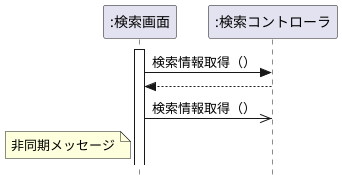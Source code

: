 @startuml
skinparam style strictuml /' 厳密なUMLに準拠する'/
hide footbox
participant ":検索画面" as seach
participant ":検索コントローラ" as control
activate seach
seach -> control: 検索情報取得（）
seach <-- control
seach ->> control: 検索情報取得（）
deactivate control
note left of seach : 非同期メッセージ
@enduml